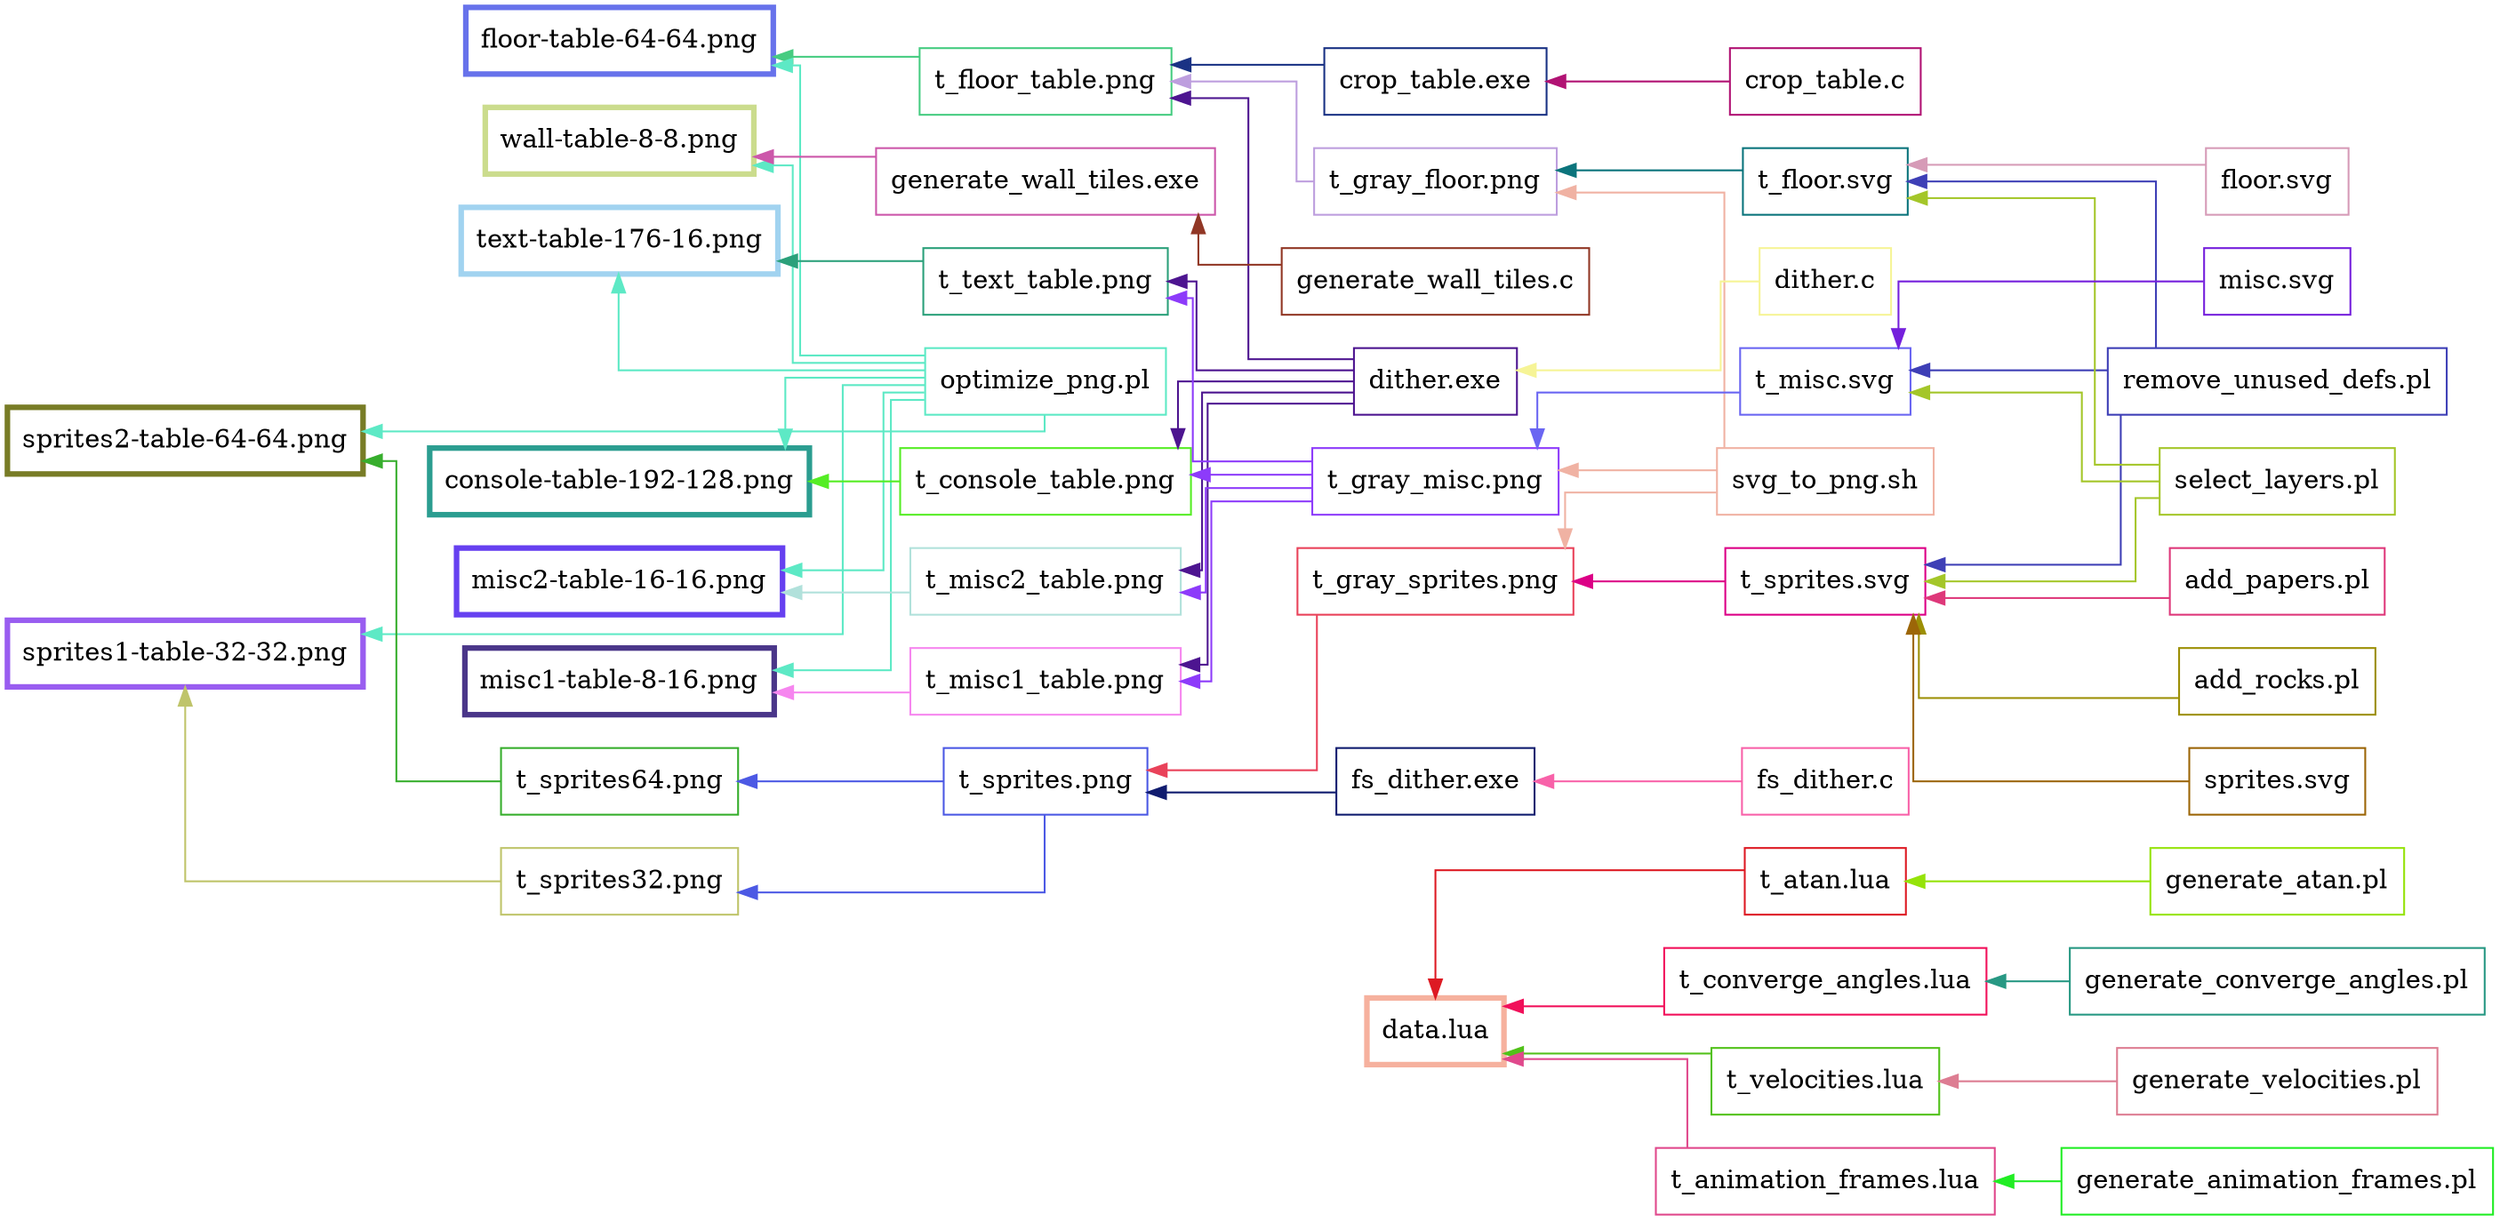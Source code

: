 digraph G {
	node [shape=box,style=filled]
	rankdir = RL
	splines = ortho
	tooltip = "Build target = sprites1-table-32-32.png\nBuild target = sprites2-table-64-64.png\nBuild target = misc1-table-8-16.png\nBuild target = misc2-table-16-16.png\nBuild target = console-table-192-128.png\nBuild target = text-table-176-16.png\nBuild target = wall-table-8-8.png\nBuild target = floor-table-64-64.png\nBuild target = data.lua"
	n74 [label="data.lua",penwidth=3,tooltip="cat t_animation_frames.lua t_velocities.lua t_converge_angles.lua t_atan.lua > data.lua",fillcolor=white,color="#f6b19e"]
	n87 [label="t_atan.lua",tooltip="perl generate_atan.pl > t_atan.lua",fillcolor=white,color="#dd1a23"]
	n113 [label="generate_atan.pl",tooltip="generate_atan.pl\n(no actions)",fillcolor=white,color="#95e30a"]
	n86 [label="t_converge_angles.lua",tooltip="perl generate_converge_angles.pl > t_converge_angles.lua",fillcolor=white,color="#f1105a"]
	n112 [label="generate_converge_angles.pl",tooltip="generate_converge_angles.pl\n(no actions)",fillcolor=white,color="#279883"]
	n85 [label="t_velocities.lua",tooltip="perl generate_velocities.pl > t_velocities.lua",fillcolor=white,color="#51c119"]
	n111 [label="generate_velocities.pl",tooltip="generate_velocities.pl\n(no actions)",fillcolor=white,color="#dd7d92"]
	n84 [label="t_animation_frames.lua",tooltip="perl generate_animation_frames.pl > t_animation_frames.lua",fillcolor=white,color="#e0498c"]
	n110 [label="generate_animation_frames.pl",tooltip="generate_animation_frames.pl\n(no actions)",fillcolor=white,color="#21ed24"]
	n8 [label="floor-table-64-64.png",penwidth=3,tooltip="perl optimize_png.pl t_floor_table.png > floor-table-64-64.png",fillcolor=white,color="#6772eb"]
	n83 [label="t_floor_table.png",tooltip="./dither.exe t_gray_floor.png - | ./crop_table.exe 128 128 64 64 32 32 > t_floor_table.png",fillcolor=white,color="#46cc81"]
	n106 [label="crop_table.exe",tooltip="gcc -march=native -O3 -Wall -Wextra -pedantic crop_table.c -lpng -o crop_table.exe",fillcolor=white,color="#1a3284"]
	n120 [label="crop_table.c",tooltip="crop_table.c\n(no actions)",fillcolor=white,color="#b11273"]
	n105 [label="t_gray_floor.png",tooltip="./svg_to_png.sh t_floor.svg t_gray_floor.png 32 32 2080 2208",fillcolor=white,color="#bd9ede"]
	n108 [label="t_floor.svg",tooltip="perl select_layers.pl '^floor.*' t_gray_floor.png floor.svg | perl remove_unused_defs.pl > t_floor.svg",fillcolor=white,color="#0b747c"]
	n109 [label="floor.svg",tooltip="floor.svg\n(no actions)",fillcolor=white,color="#d69bb7"]
	n100 [label="remove_unused_defs.pl",tooltip="remove_unused_defs.pl\n(no actions)",fillcolor=white,color="#3e3fb6"]
	n99 [label="select_layers.pl",tooltip="select_layers.pl\n(no actions)",fillcolor=white,color="#a4c629"]
	n92 [label="svg_to_png.sh",tooltip="svg_to_png.sh\n(no actions)",fillcolor=white,color="#f0b2a3"]
	n96 [label="dither.exe",tooltip="gcc -march=native -O3 -Wall -Wextra -pedantic dither.c -lpng -o dither.exe",fillcolor=white,color="#4d1590"]
	n114 [label="dither.c",tooltip="dither.c\n(no actions)",fillcolor=white,color="#f6f496"]
	n76 [label="optimize_png.pl",tooltip="optimize_png.pl\n(no actions)",fillcolor=white,color="#5de9c5"]
	n7 [label="wall-table-8-8.png",penwidth=3,tooltip="./generate_wall_tiles.exe - | perl optimize_png.pl > wall-table-8-8.png",fillcolor=white,color="#cbdc8d"]
	n82 [label="generate_wall_tiles.exe",tooltip="gcc -march=native -O3 -Wall -Wextra -pedantic generate_wall_tiles.c -lpng -o generate_wall_tiles.exe",fillcolor=white,color="#cc57aa"]
	n123 [label="generate_wall_tiles.c",tooltip="generate_wall_tiles.c\n(no actions)",fillcolor=white,color="#913725"]
	n6 [label="text-table-176-16.png",penwidth=3,tooltip="perl optimize_png.pl t_text_table.png > text-table-176-16.png",fillcolor=white,color="#a1d3f0"]
	n81 [label="t_text_table.png",tooltip="convert t_gray_misc.png +repage -crop 176x304+0+16 png:- | ./dither.exe - t_text_table.png",fillcolor=white,color="#2ba07a"]
	n95 [label="t_gray_misc.png",tooltip="./svg_to_png.sh t_misc.svg t_gray_misc.png",fillcolor=white,color="#8d3bfa"]
	n103 [label="t_misc.svg",tooltip="perl select_layers.pl '^ui.*' t_gray_misc.png misc.svg | perl remove_unused_defs.pl > t_misc.svg",fillcolor=white,color="#6a66f2"]
	n104 [label="misc.svg",tooltip="misc.svg\n(no actions)",fillcolor=white,color="#7520dc"]
	n5 [label="console-table-192-128.png",penwidth=3,tooltip="perl optimize_png.pl t_console_table.png > console-table-192-128.png",fillcolor=white,color="#2b9d90"]
	n80 [label="t_console_table.png",tooltip="convert -size 1728x128 'xc:rgba(0,0,0,0)' 	\"(\" t_gray_misc.png +repage -crop 133x128+192+32 \")\" -geometry +29+0 -composite 	\"(\" t_gray_misc.png +repage -crop 192x128+334+45 \")\" -geometry +192+0 -composite 	\"(\" t_gray_misc.png +repage -crop 192x128+654+525 \")\" -geometry +384+0 -composite 	\"(\" t_gray_misc.png +repage -crop 192x128+654+205 \")\" -geometry +576+0 -composite 	\"(\" t_gray_misc.png +repage -crop 192x128+654+365 \")\" -geometry +768+0 -composite 	\"(\" t_gray_misc.png +repage -crop 192x128+654+45 \")\" -geometry +960+0 -composite 	\"(\" t_gray_misc.png +repage -crop 192x128+334+525 \")\" -geometry +1152+0 -composite 	\"(\" t_gray_misc.png +repage -crop 192x128+334+205 \")\" -geometry +1344+0 -composite 	\"(\" t_gray_misc.png +repage -crop 192x128+334+365 \")\" -geometry +1536+0 -composite 	png:- | ./dither.exe - t_console_table.png",fillcolor=white,color="#55ed24"]
	n4 [label="misc2-table-16-16.png",penwidth=3,tooltip="perl optimize_png.pl t_misc2_table.png > misc2-table-16-16.png",fillcolor=white,color="#6640f0"]
	n79 [label="t_misc2_table.png",tooltip="convert t_gray_misc.png +repage -crop 176x16+160+0 png:- | ./dither.exe - t_misc2_table.png",fillcolor=white,color="#b1e1db"]
	n3 [label="misc1-table-8-16.png",penwidth=3,tooltip="perl optimize_png.pl t_misc1_table.png > misc1-table-8-16.png",fillcolor=white,color="#4a3689"]
	n78 [label="t_misc1_table.png",tooltip="convert t_gray_misc.png +repage -crop 160x16+0+0 png:- | ./dither.exe - t_misc1_table.png",fillcolor=white,color="#f686ef"]
	n2 [label="sprites2-table-64-64.png",penwidth=3,tooltip="perl optimize_png.pl t_sprites64.png > sprites2-table-64-64.png",fillcolor=white,color="#787c26"]
	n77 [label="t_sprites64.png",tooltip="convert t_sprites.png +repage -crop 1024x2560+0+1792 t_sprites64.png",fillcolor=white,color="#37ae2d"]
	n93 [label="t_sprites.png",tooltip="./fs_dither.exe t_gray_sprites.png t_sprites.png",fillcolor=white,color="#4c59e4"]
	n97 [label="t_gray_sprites.png",tooltip="./svg_to_png.sh t_sprites.svg t_gray_sprites.png",fillcolor=white,color="#e9425a"]
	n91 [label="t_sprites.svg",tooltip="perl select_layers.pl 'rocks|papers|scissors|slimes' t_gray_sprites.png sprites.svg | perl remove_unused_defs.pl | perl add_rocks.pl - | perl add_papers.pl - > t_sprites.svg",fillcolor=white,color="#dc0086"]
	n102 [label="add_papers.pl",tooltip="add_papers.pl\n(no actions)",fillcolor=white,color="#de387a"]
	n101 [label="add_rocks.pl",tooltip="add_rocks.pl\n(no actions)",fillcolor=white,color="#9c8f05"]
	n98 [label="sprites.svg",tooltip="sprites.svg\n(no actions)",fillcolor=white,color="#9c6608"]
	n90 [label="fs_dither.exe",tooltip="gcc -march=native -O3 -Wall -Wextra -pedantic fs_dither.c -lpng -o fs_dither.exe",fillcolor=white,color="#101c6f"]
	n115 [label="fs_dither.c",tooltip="fs_dither.c\n(no actions)",fillcolor=white,color="#f862a9"]
	n1 [label="sprites1-table-32-32.png",penwidth=3,tooltip="perl optimize_png.pl t_sprites32.png > sprites1-table-32-32.png",fillcolor=white,color="#995df0"]
	n75 [label="t_sprites32.png",tooltip="convert t_sprites.png +repage -crop 1024x1792+0+0 t_sprites32.png",fillcolor=white,color="#bfc46a"]
	n84 -> n74 [color="#e0498c",edgetooltip="data.lua : t_animation_frames.lua"]
	n85 -> n74 [color="#51c119",edgetooltip="data.lua : t_velocities.lua"]
	n86 -> n74 [color="#f1105a",edgetooltip="data.lua : t_converge_angles.lua"]
	n87 -> n74 [color="#dd1a23",edgetooltip="data.lua : t_atan.lua"]
	n113 -> n87 [color="#95e30a",edgetooltip="t_atan.lua : generate_atan.pl"]
	n112 -> n86 [color="#279883",edgetooltip="t_converge_angles.lua : generate_converge_angles.pl"]
	n111 -> n85 [color="#dd7d92",edgetooltip="t_velocities.lua : generate_velocities.pl"]
	n110 -> n84 [color="#21ed24",edgetooltip="t_animation_frames.lua : generate_animation_frames.pl"]
	n76 -> n8 [color="#5de9c5",edgetooltip="floor-table-64-64.png : optimize_png.pl"]
	n83 -> n8 [color="#46cc81",edgetooltip="floor-table-64-64.png : t_floor_table.png"]
	n96 -> n83 [color="#4d1590",edgetooltip="t_floor_table.png : dither.exe"]
	n105 -> n83 [color="#bd9ede",edgetooltip="t_floor_table.png : t_gray_floor.png"]
	n106 -> n83 [color="#1a3284",edgetooltip="t_floor_table.png : crop_table.exe"]
	n120 -> n106 [color="#b11273",edgetooltip="crop_table.exe : crop_table.c"]
	n92 -> n105 [color="#f0b2a3",edgetooltip="t_gray_floor.png : svg_to_png.sh"]
	n108 -> n105 [color="#0b747c",edgetooltip="t_gray_floor.png : t_floor.svg"]
	n99 -> n108 [color="#a4c629",edgetooltip="t_floor.svg : select_layers.pl"]
	n100 -> n108 [color="#3e3fb6",edgetooltip="t_floor.svg : remove_unused_defs.pl"]
	n109 -> n108 [color="#d69bb7",edgetooltip="t_floor.svg : floor.svg"]
	n114 -> n96 [color="#f6f496",edgetooltip="dither.exe : dither.c"]
	n76 -> n7 [color="#5de9c5",edgetooltip="wall-table-8-8.png : optimize_png.pl"]
	n82 -> n7 [color="#cc57aa",edgetooltip="wall-table-8-8.png : generate_wall_tiles.exe"]
	n123 -> n82 [color="#913725",edgetooltip="generate_wall_tiles.exe : generate_wall_tiles.c"]
	n76 -> n6 [color="#5de9c5",edgetooltip="text-table-176-16.png : optimize_png.pl"]
	n81 -> n6 [color="#2ba07a",edgetooltip="text-table-176-16.png : t_text_table.png"]
	n95 -> n81 [color="#8d3bfa",edgetooltip="t_text_table.png : t_gray_misc.png"]
	n96 -> n81 [color="#4d1590",edgetooltip="t_text_table.png : dither.exe"]
	n92 -> n95 [color="#f0b2a3",edgetooltip="t_gray_misc.png : svg_to_png.sh"]
	n103 -> n95 [color="#6a66f2",edgetooltip="t_gray_misc.png : t_misc.svg"]
	n99 -> n103 [color="#a4c629",edgetooltip="t_misc.svg : select_layers.pl"]
	n100 -> n103 [color="#3e3fb6",edgetooltip="t_misc.svg : remove_unused_defs.pl"]
	n104 -> n103 [color="#7520dc",edgetooltip="t_misc.svg : misc.svg"]
	n76 -> n5 [color="#5de9c5",edgetooltip="console-table-192-128.png : optimize_png.pl"]
	n80 -> n5 [color="#55ed24",edgetooltip="console-table-192-128.png : t_console_table.png"]
	n95 -> n80 [color="#8d3bfa",edgetooltip="t_console_table.png : t_gray_misc.png"]
	n96 -> n80 [color="#4d1590",edgetooltip="t_console_table.png : dither.exe"]
	n76 -> n4 [color="#5de9c5",edgetooltip="misc2-table-16-16.png : optimize_png.pl"]
	n79 -> n4 [color="#b1e1db",edgetooltip="misc2-table-16-16.png : t_misc2_table.png"]
	n95 -> n79 [color="#8d3bfa",edgetooltip="t_misc2_table.png : t_gray_misc.png"]
	n96 -> n79 [color="#4d1590",edgetooltip="t_misc2_table.png : dither.exe"]
	n76 -> n3 [color="#5de9c5",edgetooltip="misc1-table-8-16.png : optimize_png.pl"]
	n78 -> n3 [color="#f686ef",edgetooltip="misc1-table-8-16.png : t_misc1_table.png"]
	n95 -> n78 [color="#8d3bfa",edgetooltip="t_misc1_table.png : t_gray_misc.png"]
	n96 -> n78 [color="#4d1590",edgetooltip="t_misc1_table.png : dither.exe"]
	n76 -> n2 [color="#5de9c5",edgetooltip="sprites2-table-64-64.png : optimize_png.pl"]
	n77 -> n2 [color="#37ae2d",edgetooltip="sprites2-table-64-64.png : t_sprites64.png"]
	n93 -> n77 [color="#4c59e4",edgetooltip="t_sprites64.png : t_sprites.png"]
	n90 -> n93 [color="#101c6f",edgetooltip="t_sprites.png : fs_dither.exe"]
	n97 -> n93 [color="#e9425a",edgetooltip="t_sprites.png : t_gray_sprites.png"]
	n91 -> n97 [color="#dc0086",edgetooltip="t_gray_sprites.png : t_sprites.svg"]
	n92 -> n97 [color="#f0b2a3",edgetooltip="t_gray_sprites.png : svg_to_png.sh"]
	n98 -> n91 [color="#9c6608",edgetooltip="t_sprites.svg : sprites.svg"]
	n99 -> n91 [color="#a4c629",edgetooltip="t_sprites.svg : select_layers.pl"]
	n100 -> n91 [color="#3e3fb6",edgetooltip="t_sprites.svg : remove_unused_defs.pl"]
	n101 -> n91 [color="#9c8f05",edgetooltip="t_sprites.svg : add_rocks.pl"]
	n102 -> n91 [color="#de387a",edgetooltip="t_sprites.svg : add_papers.pl"]
	n115 -> n90 [color="#f862a9",edgetooltip="fs_dither.exe : fs_dither.c"]
	n75 -> n1 [color="#bfc46a",edgetooltip="sprites1-table-32-32.png : t_sprites32.png"]
	n76 -> n1 [color="#5de9c5",edgetooltip="sprites1-table-32-32.png : optimize_png.pl"]
	n93 -> n75 [color="#4c59e4",edgetooltip="t_sprites32.png : t_sprites.png"]
}
